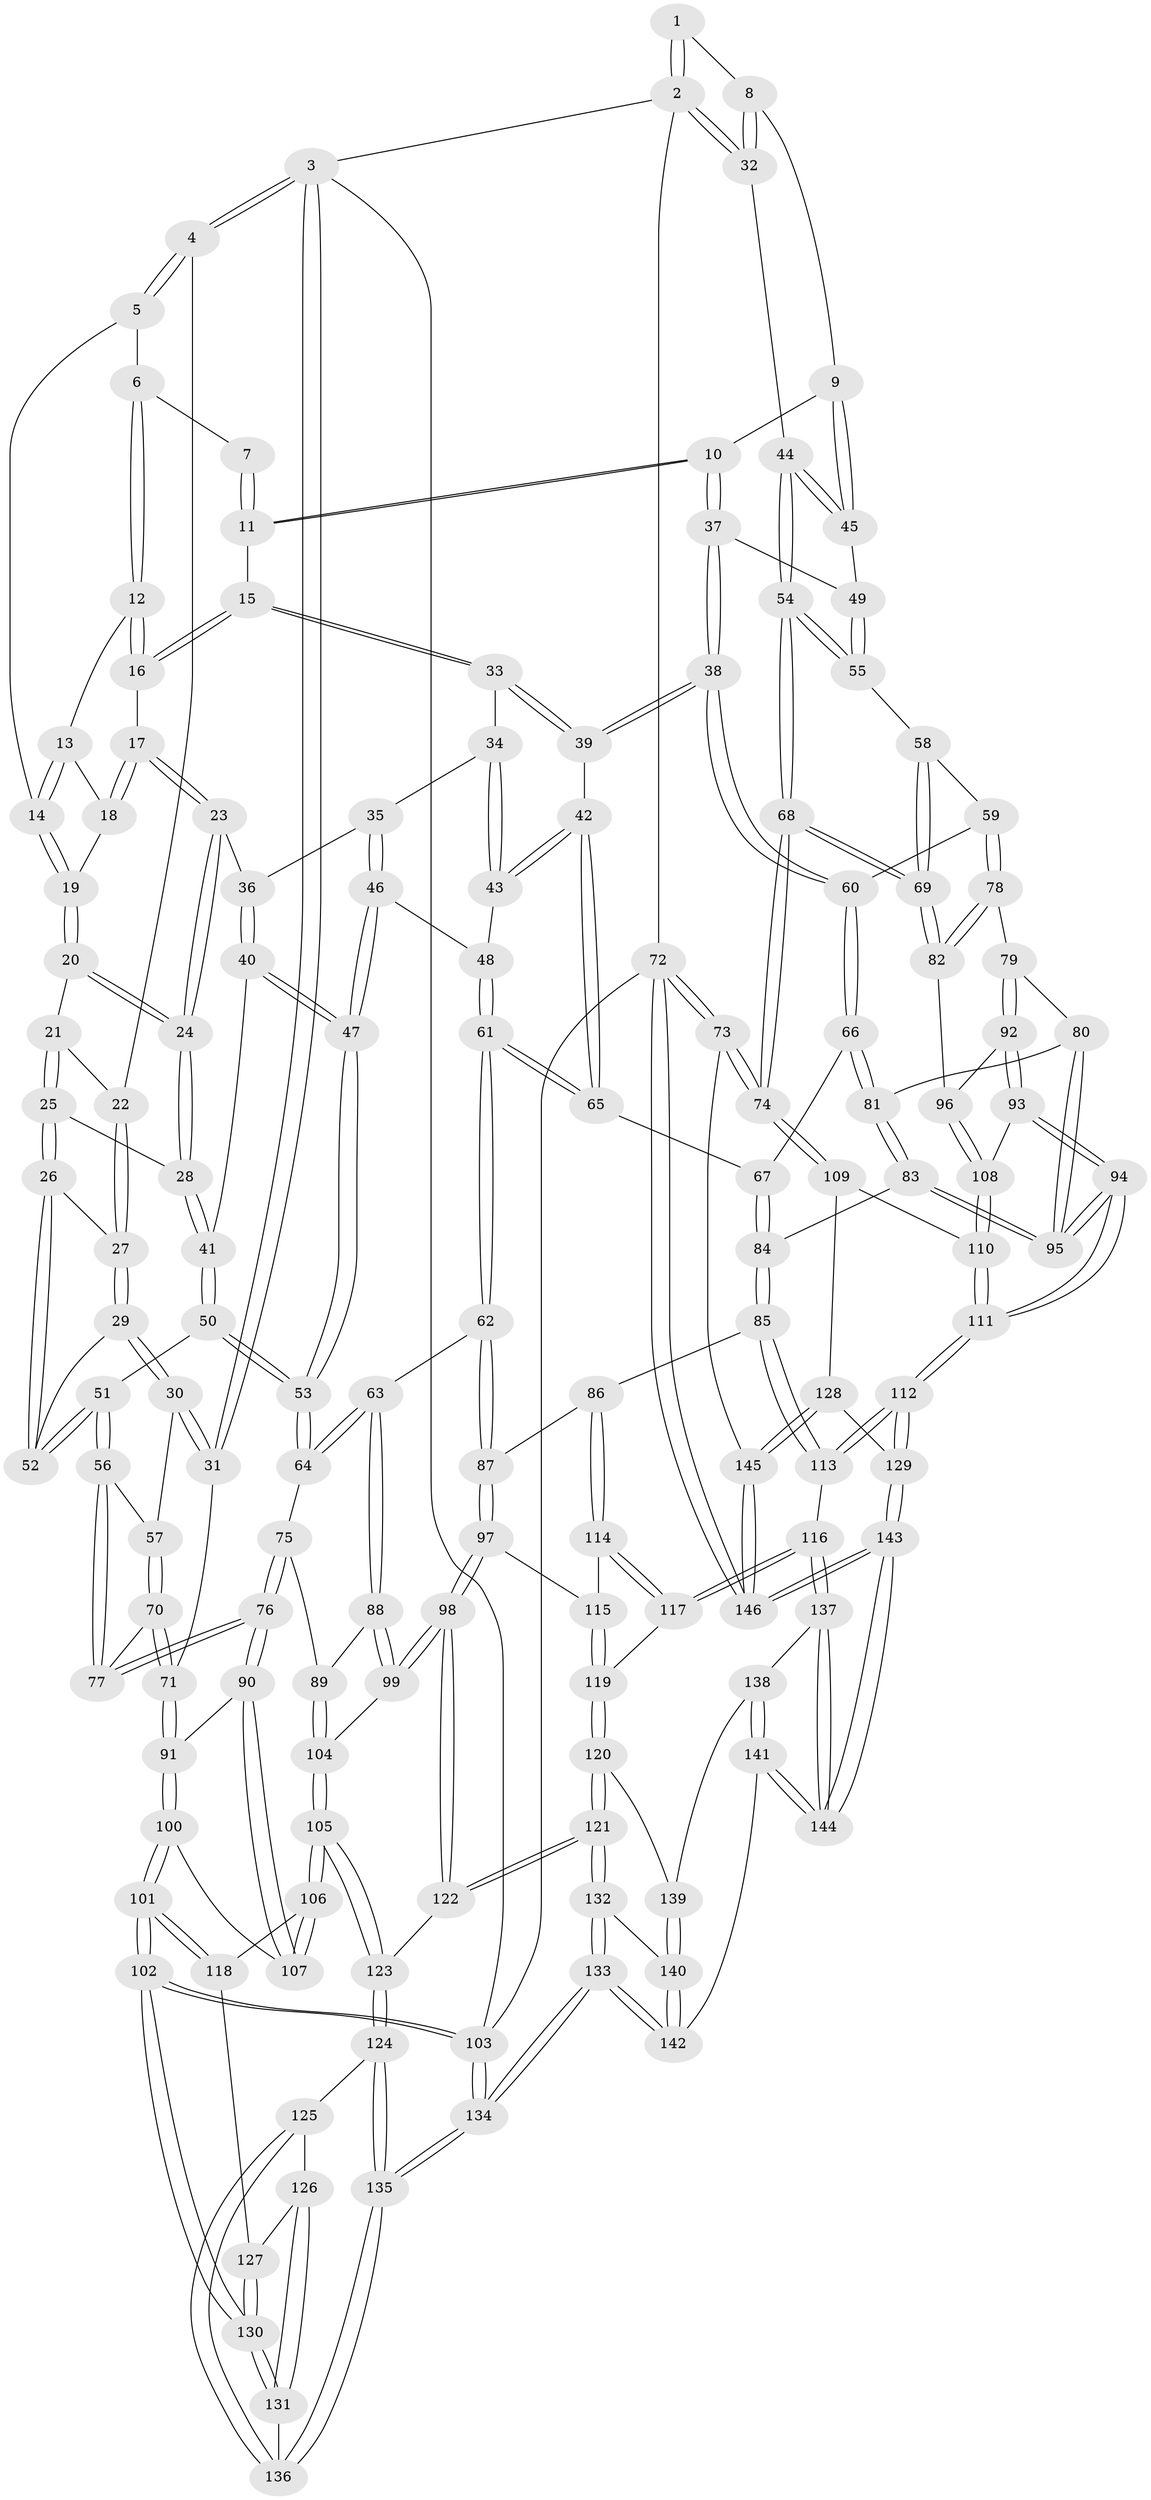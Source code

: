 // coarse degree distribution, {3: 0.1111111111111111, 5: 0.3888888888888889, 4: 0.4111111111111111, 6: 0.06666666666666667, 7: 0.011111111111111112, 2: 0.011111111111111112}
// Generated by graph-tools (version 1.1) at 2025/42/03/06/25 10:42:30]
// undirected, 146 vertices, 362 edges
graph export_dot {
graph [start="1"]
  node [color=gray90,style=filled];
  1 [pos="+0.7737217879083887+0"];
  2 [pos="+1+0"];
  3 [pos="+0+0"];
  4 [pos="+0+0"];
  5 [pos="+0.1108309556070503+0"];
  6 [pos="+0.5258471293391246+0"];
  7 [pos="+0.6129019205886641+0"];
  8 [pos="+0.84124706898894+0.10028602620499463"];
  9 [pos="+0.8044060441096389+0.14267417564564208"];
  10 [pos="+0.7856906906074569+0.15750265868546473"];
  11 [pos="+0.6938032354796229+0.09198769233831826"];
  12 [pos="+0.5210754454917809+0"];
  13 [pos="+0.4832597417228638+0"];
  14 [pos="+0.3296610671699696+0.05846799311446834"];
  15 [pos="+0.5743329841214224+0.1541291456117203"];
  16 [pos="+0.5593824109591543+0.1414232585400385"];
  17 [pos="+0.44565808571299714+0.1299535823200584"];
  18 [pos="+0.4539500574380105+0.0425759036852695"];
  19 [pos="+0.32297071042324105+0.08761492454758697"];
  20 [pos="+0.3191174856208206+0.09825405395640996"];
  21 [pos="+0.13929039242727762+0.023097595869697913"];
  22 [pos="+0.13612419323431843+0.02099985841629094"];
  23 [pos="+0.4285752420481714+0.14530315848687514"];
  24 [pos="+0.33609150316527486+0.156554806968022"];
  25 [pos="+0.27876025035142526+0.20811350643511625"];
  26 [pos="+0.27245194304725995+0.21227881368039114"];
  27 [pos="+0.14002518655202623+0.1444355011927956"];
  28 [pos="+0.3097045812784378+0.19806240037220477"];
  29 [pos="+0.08295982103282763+0.2868459734066272"];
  30 [pos="+0+0.32142239978468246"];
  31 [pos="+0+0.31862571188901406"];
  32 [pos="+1+0"];
  33 [pos="+0.5750365526403525+0.18179704678326336"];
  34 [pos="+0.5577497904775912+0.20321880320743832"];
  35 [pos="+0.531951573317825+0.22862399981395481"];
  36 [pos="+0.4563447235294891+0.21029826442317712"];
  37 [pos="+0.774803988068212+0.28595899114594714"];
  38 [pos="+0.7516125442159584+0.3187330587622686"];
  39 [pos="+0.7281562119989994+0.31927894205275004"];
  40 [pos="+0.4372526223505048+0.2648635978073869"];
  41 [pos="+0.35630931562964385+0.2620462453052328"];
  42 [pos="+0.6324035833971052+0.35494399501930635"];
  43 [pos="+0.6114814623155429+0.3521470195429166"];
  44 [pos="+1+0.19145491477080753"];
  45 [pos="+1+0.22658011966297875"];
  46 [pos="+0.5122018633189476+0.3452296474290063"];
  47 [pos="+0.4995798395169522+0.34812153402942536"];
  48 [pos="+0.5177751825802905+0.346612696505128"];
  49 [pos="+0.8490074013752351+0.28613356681191265"];
  50 [pos="+0.35603987469223963+0.4380881659037891"];
  51 [pos="+0.2688868085950166+0.44287773395196967"];
  52 [pos="+0.18492519235246738+0.3098874190905218"];
  53 [pos="+0.3816555829406864+0.4465805563819806"];
  54 [pos="+1+0.35285288116039654"];
  55 [pos="+1+0.39481859178851064"];
  56 [pos="+0.2329554141294452+0.4846004892964569"];
  57 [pos="+0.03051667574817932+0.41165686644723476"];
  58 [pos="+0.9044250486186307+0.4496056579831348"];
  59 [pos="+0.8252295801923553+0.4609223927264954"];
  60 [pos="+0.7951158251248405+0.43882755591420197"];
  61 [pos="+0.577292821464039+0.5533500407662117"];
  62 [pos="+0.49478291002685737+0.5889539080891276"];
  63 [pos="+0.4758389377095281+0.584028343288506"];
  64 [pos="+0.4050727990918822+0.48343870465178485"];
  65 [pos="+0.5861183104083526+0.551048413414889"];
  66 [pos="+0.6853706545476952+0.5371528225148463"];
  67 [pos="+0.6125909309421818+0.5558958430547124"];
  68 [pos="+1+0.6214528952874655"];
  69 [pos="+1+0.6152055871708125"];
  70 [pos="+0.14132477121493192+0.5554010629878987"];
  71 [pos="+0+0.4905095383566308"];
  72 [pos="+1+1"];
  73 [pos="+1+0.9220936171007733"];
  74 [pos="+1+0.7993324647612124"];
  75 [pos="+0.28134729645015283+0.631321561365266"];
  76 [pos="+0.18632197058970695+0.6124442855791903"];
  77 [pos="+0.18630148266150745+0.5779512917292217"];
  78 [pos="+0.8600823729933198+0.597239446874702"];
  79 [pos="+0.8447763127063134+0.6156787739164731"];
  80 [pos="+0.8118482655037421+0.629400148016202"];
  81 [pos="+0.767800741436207+0.6417462125798724"];
  82 [pos="+0.998025690431228+0.6234158724248466"];
  83 [pos="+0.7104377532862143+0.7067486755644025"];
  84 [pos="+0.6994034296225+0.7081720527608616"];
  85 [pos="+0.6797324124589613+0.723579634718707"];
  86 [pos="+0.598909094486794+0.731593296228325"];
  87 [pos="+0.5115068215310427+0.631464063236881"];
  88 [pos="+0.41088181820086034+0.6401855356823954"];
  89 [pos="+0.3730301350744602+0.6585591509169686"];
  90 [pos="+0.18302362754179638+0.6192235659234483"];
  91 [pos="+0+0.5318489886240938"];
  92 [pos="+0.8593534068192591+0.6920030332741967"];
  93 [pos="+0.8509401554048918+0.7647068118809113"];
  94 [pos="+0.8219312866952702+0.8049374676112631"];
  95 [pos="+0.8040300435589438+0.7858553520217664"];
  96 [pos="+0.9361883368858811+0.7116693952066958"];
  97 [pos="+0.4826243899883357+0.7811344410407902"];
  98 [pos="+0.43857399974147476+0.7963641760845177"];
  99 [pos="+0.4385672664205017+0.7963425855370283"];
  100 [pos="+0+0.5334415301848313"];
  101 [pos="+0+0.7766259640852948"];
  102 [pos="+0+1"];
  103 [pos="+0+1"];
  104 [pos="+0.3567147275325959+0.6979278627092458"];
  105 [pos="+0.2956419009095328+0.8018271185545518"];
  106 [pos="+0.15462130946492827+0.7113558436093521"];
  107 [pos="+0.15838184703977246+0.6819828103126583"];
  108 [pos="+0.9284717666613045+0.7398407566551682"];
  109 [pos="+1+0.80783269073826"];
  110 [pos="+0.9812471066742758+0.8018660957623432"];
  111 [pos="+0.8263483542833608+0.858389079946612"];
  112 [pos="+0.8259115547814718+0.8598426388249806"];
  113 [pos="+0.6783736849128461+0.8760757478963078"];
  114 [pos="+0.5787399481927467+0.7758981397293817"];
  115 [pos="+0.49131590361475025+0.7846771732684097"];
  116 [pos="+0.6699439890962398+0.8819003380113077"];
  117 [pos="+0.5957365861210974+0.8498681475041121"];
  118 [pos="+0.13311108333464067+0.7316847685529826"];
  119 [pos="+0.5380014032640936+0.8756695153571751"];
  120 [pos="+0.5328852872592628+0.881632502295887"];
  121 [pos="+0.43260920066510816+0.8986041923148189"];
  122 [pos="+0.40009870333455627+0.8402515477405988"];
  123 [pos="+0.303963622780089+0.818482183896095"];
  124 [pos="+0.285763581194348+0.8578555213297456"];
  125 [pos="+0.2221081598941388+0.885269835644871"];
  126 [pos="+0.19786046061460458+0.8797238448041772"];
  127 [pos="+0.12203688814732747+0.8231449338085508"];
  128 [pos="+0.9114609895859312+0.927207958317983"];
  129 [pos="+0.8362764609902787+0.8851255421498746"];
  130 [pos="+0.05275833826399211+0.9586283003808304"];
  131 [pos="+0.12447792892075275+0.943799168055964"];
  132 [pos="+0.42336328202669316+0.974552404552005"];
  133 [pos="+0.37741088064527606+1"];
  134 [pos="+0.37487787742847223+1"];
  135 [pos="+0.30818403641141645+1"];
  136 [pos="+0.20001116261099192+0.94378170269858"];
  137 [pos="+0.6691491376669223+0.8862154296932481"];
  138 [pos="+0.5783385480900585+0.9355904845783393"];
  139 [pos="+0.5389691850813222+0.9059366263996664"];
  140 [pos="+0.535683516799246+0.9285041925405365"];
  141 [pos="+0.5801315181521832+1"];
  142 [pos="+0.536725396090808+1"];
  143 [pos="+0.7039359762425219+1"];
  144 [pos="+0.6615331477243827+1"];
  145 [pos="+0.9116544625084548+0.9273840097768886"];
  146 [pos="+1+1"];
  1 -- 2;
  1 -- 2;
  1 -- 8;
  2 -- 3;
  2 -- 32;
  2 -- 32;
  2 -- 72;
  3 -- 4;
  3 -- 4;
  3 -- 31;
  3 -- 31;
  3 -- 103;
  4 -- 5;
  4 -- 5;
  4 -- 22;
  5 -- 6;
  5 -- 14;
  6 -- 7;
  6 -- 12;
  6 -- 12;
  7 -- 11;
  7 -- 11;
  8 -- 9;
  8 -- 32;
  8 -- 32;
  9 -- 10;
  9 -- 45;
  9 -- 45;
  10 -- 11;
  10 -- 11;
  10 -- 37;
  10 -- 37;
  11 -- 15;
  12 -- 13;
  12 -- 16;
  12 -- 16;
  13 -- 14;
  13 -- 14;
  13 -- 18;
  14 -- 19;
  14 -- 19;
  15 -- 16;
  15 -- 16;
  15 -- 33;
  15 -- 33;
  16 -- 17;
  17 -- 18;
  17 -- 18;
  17 -- 23;
  17 -- 23;
  18 -- 19;
  19 -- 20;
  19 -- 20;
  20 -- 21;
  20 -- 24;
  20 -- 24;
  21 -- 22;
  21 -- 25;
  21 -- 25;
  22 -- 27;
  22 -- 27;
  23 -- 24;
  23 -- 24;
  23 -- 36;
  24 -- 28;
  24 -- 28;
  25 -- 26;
  25 -- 26;
  25 -- 28;
  26 -- 27;
  26 -- 52;
  26 -- 52;
  27 -- 29;
  27 -- 29;
  28 -- 41;
  28 -- 41;
  29 -- 30;
  29 -- 30;
  29 -- 52;
  30 -- 31;
  30 -- 31;
  30 -- 57;
  31 -- 71;
  32 -- 44;
  33 -- 34;
  33 -- 39;
  33 -- 39;
  34 -- 35;
  34 -- 43;
  34 -- 43;
  35 -- 36;
  35 -- 46;
  35 -- 46;
  36 -- 40;
  36 -- 40;
  37 -- 38;
  37 -- 38;
  37 -- 49;
  38 -- 39;
  38 -- 39;
  38 -- 60;
  38 -- 60;
  39 -- 42;
  40 -- 41;
  40 -- 47;
  40 -- 47;
  41 -- 50;
  41 -- 50;
  42 -- 43;
  42 -- 43;
  42 -- 65;
  42 -- 65;
  43 -- 48;
  44 -- 45;
  44 -- 45;
  44 -- 54;
  44 -- 54;
  45 -- 49;
  46 -- 47;
  46 -- 47;
  46 -- 48;
  47 -- 53;
  47 -- 53;
  48 -- 61;
  48 -- 61;
  49 -- 55;
  49 -- 55;
  50 -- 51;
  50 -- 53;
  50 -- 53;
  51 -- 52;
  51 -- 52;
  51 -- 56;
  51 -- 56;
  53 -- 64;
  53 -- 64;
  54 -- 55;
  54 -- 55;
  54 -- 68;
  54 -- 68;
  55 -- 58;
  56 -- 57;
  56 -- 77;
  56 -- 77;
  57 -- 70;
  57 -- 70;
  58 -- 59;
  58 -- 69;
  58 -- 69;
  59 -- 60;
  59 -- 78;
  59 -- 78;
  60 -- 66;
  60 -- 66;
  61 -- 62;
  61 -- 62;
  61 -- 65;
  61 -- 65;
  62 -- 63;
  62 -- 87;
  62 -- 87;
  63 -- 64;
  63 -- 64;
  63 -- 88;
  63 -- 88;
  64 -- 75;
  65 -- 67;
  66 -- 67;
  66 -- 81;
  66 -- 81;
  67 -- 84;
  67 -- 84;
  68 -- 69;
  68 -- 69;
  68 -- 74;
  68 -- 74;
  69 -- 82;
  69 -- 82;
  70 -- 71;
  70 -- 71;
  70 -- 77;
  71 -- 91;
  71 -- 91;
  72 -- 73;
  72 -- 73;
  72 -- 146;
  72 -- 146;
  72 -- 103;
  73 -- 74;
  73 -- 74;
  73 -- 145;
  74 -- 109;
  74 -- 109;
  75 -- 76;
  75 -- 76;
  75 -- 89;
  76 -- 77;
  76 -- 77;
  76 -- 90;
  76 -- 90;
  78 -- 79;
  78 -- 82;
  78 -- 82;
  79 -- 80;
  79 -- 92;
  79 -- 92;
  80 -- 81;
  80 -- 95;
  80 -- 95;
  81 -- 83;
  81 -- 83;
  82 -- 96;
  83 -- 84;
  83 -- 95;
  83 -- 95;
  84 -- 85;
  84 -- 85;
  85 -- 86;
  85 -- 113;
  85 -- 113;
  86 -- 87;
  86 -- 114;
  86 -- 114;
  87 -- 97;
  87 -- 97;
  88 -- 89;
  88 -- 99;
  88 -- 99;
  89 -- 104;
  89 -- 104;
  90 -- 91;
  90 -- 107;
  90 -- 107;
  91 -- 100;
  91 -- 100;
  92 -- 93;
  92 -- 93;
  92 -- 96;
  93 -- 94;
  93 -- 94;
  93 -- 108;
  94 -- 95;
  94 -- 95;
  94 -- 111;
  94 -- 111;
  96 -- 108;
  96 -- 108;
  97 -- 98;
  97 -- 98;
  97 -- 115;
  98 -- 99;
  98 -- 99;
  98 -- 122;
  98 -- 122;
  99 -- 104;
  100 -- 101;
  100 -- 101;
  100 -- 107;
  101 -- 102;
  101 -- 102;
  101 -- 118;
  101 -- 118;
  102 -- 103;
  102 -- 103;
  102 -- 130;
  102 -- 130;
  103 -- 134;
  103 -- 134;
  104 -- 105;
  104 -- 105;
  105 -- 106;
  105 -- 106;
  105 -- 123;
  105 -- 123;
  106 -- 107;
  106 -- 107;
  106 -- 118;
  108 -- 110;
  108 -- 110;
  109 -- 110;
  109 -- 128;
  110 -- 111;
  110 -- 111;
  111 -- 112;
  111 -- 112;
  112 -- 113;
  112 -- 113;
  112 -- 129;
  112 -- 129;
  113 -- 116;
  114 -- 115;
  114 -- 117;
  114 -- 117;
  115 -- 119;
  115 -- 119;
  116 -- 117;
  116 -- 117;
  116 -- 137;
  116 -- 137;
  117 -- 119;
  118 -- 127;
  119 -- 120;
  119 -- 120;
  120 -- 121;
  120 -- 121;
  120 -- 139;
  121 -- 122;
  121 -- 122;
  121 -- 132;
  121 -- 132;
  122 -- 123;
  123 -- 124;
  123 -- 124;
  124 -- 125;
  124 -- 135;
  124 -- 135;
  125 -- 126;
  125 -- 136;
  125 -- 136;
  126 -- 127;
  126 -- 131;
  126 -- 131;
  127 -- 130;
  127 -- 130;
  128 -- 129;
  128 -- 145;
  128 -- 145;
  129 -- 143;
  129 -- 143;
  130 -- 131;
  130 -- 131;
  131 -- 136;
  132 -- 133;
  132 -- 133;
  132 -- 140;
  133 -- 134;
  133 -- 134;
  133 -- 142;
  133 -- 142;
  134 -- 135;
  134 -- 135;
  135 -- 136;
  135 -- 136;
  137 -- 138;
  137 -- 144;
  137 -- 144;
  138 -- 139;
  138 -- 141;
  138 -- 141;
  139 -- 140;
  139 -- 140;
  140 -- 142;
  140 -- 142;
  141 -- 142;
  141 -- 144;
  141 -- 144;
  143 -- 144;
  143 -- 144;
  143 -- 146;
  143 -- 146;
  145 -- 146;
  145 -- 146;
}
